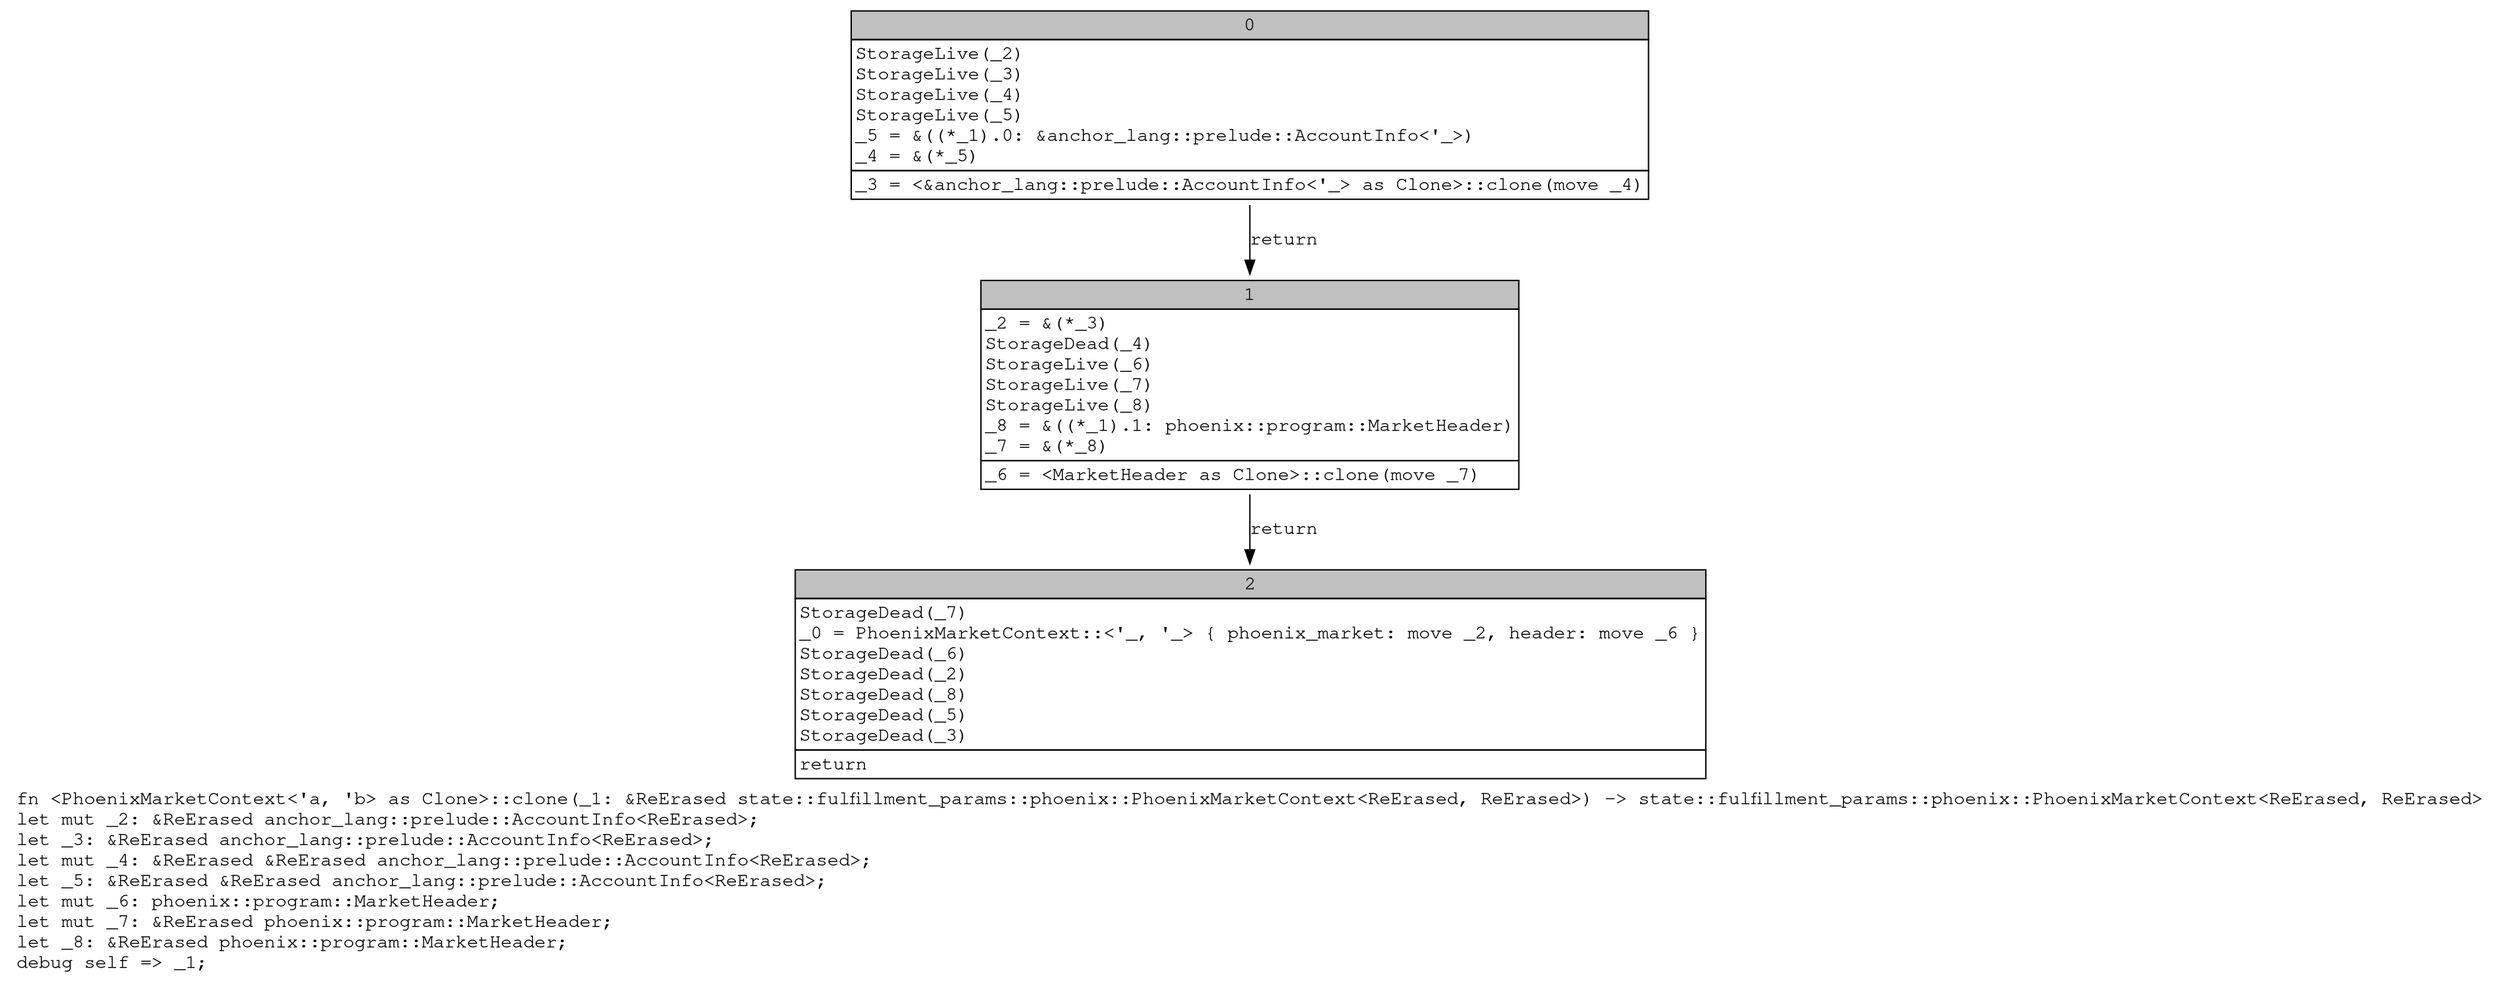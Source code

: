 digraph Mir_0_16292 {
    graph [fontname="Courier, monospace"];
    node [fontname="Courier, monospace"];
    edge [fontname="Courier, monospace"];
    label=<fn &lt;PhoenixMarketContext&lt;'a, 'b&gt; as Clone&gt;::clone(_1: &amp;ReErased state::fulfillment_params::phoenix::PhoenixMarketContext&lt;ReErased, ReErased&gt;) -&gt; state::fulfillment_params::phoenix::PhoenixMarketContext&lt;ReErased, ReErased&gt;<br align="left"/>let mut _2: &amp;ReErased anchor_lang::prelude::AccountInfo&lt;ReErased&gt;;<br align="left"/>let _3: &amp;ReErased anchor_lang::prelude::AccountInfo&lt;ReErased&gt;;<br align="left"/>let mut _4: &amp;ReErased &amp;ReErased anchor_lang::prelude::AccountInfo&lt;ReErased&gt;;<br align="left"/>let _5: &amp;ReErased &amp;ReErased anchor_lang::prelude::AccountInfo&lt;ReErased&gt;;<br align="left"/>let mut _6: phoenix::program::MarketHeader;<br align="left"/>let mut _7: &amp;ReErased phoenix::program::MarketHeader;<br align="left"/>let _8: &amp;ReErased phoenix::program::MarketHeader;<br align="left"/>debug self =&gt; _1;<br align="left"/>>;
    bb0__0_16292 [shape="none", label=<<table border="0" cellborder="1" cellspacing="0"><tr><td bgcolor="gray" align="center" colspan="1">0</td></tr><tr><td align="left" balign="left">StorageLive(_2)<br/>StorageLive(_3)<br/>StorageLive(_4)<br/>StorageLive(_5)<br/>_5 = &amp;((*_1).0: &amp;anchor_lang::prelude::AccountInfo&lt;'_&gt;)<br/>_4 = &amp;(*_5)<br/></td></tr><tr><td align="left">_3 = &lt;&amp;anchor_lang::prelude::AccountInfo&lt;'_&gt; as Clone&gt;::clone(move _4)</td></tr></table>>];
    bb1__0_16292 [shape="none", label=<<table border="0" cellborder="1" cellspacing="0"><tr><td bgcolor="gray" align="center" colspan="1">1</td></tr><tr><td align="left" balign="left">_2 = &amp;(*_3)<br/>StorageDead(_4)<br/>StorageLive(_6)<br/>StorageLive(_7)<br/>StorageLive(_8)<br/>_8 = &amp;((*_1).1: phoenix::program::MarketHeader)<br/>_7 = &amp;(*_8)<br/></td></tr><tr><td align="left">_6 = &lt;MarketHeader as Clone&gt;::clone(move _7)</td></tr></table>>];
    bb2__0_16292 [shape="none", label=<<table border="0" cellborder="1" cellspacing="0"><tr><td bgcolor="gray" align="center" colspan="1">2</td></tr><tr><td align="left" balign="left">StorageDead(_7)<br/>_0 = PhoenixMarketContext::&lt;'_, '_&gt; { phoenix_market: move _2, header: move _6 }<br/>StorageDead(_6)<br/>StorageDead(_2)<br/>StorageDead(_8)<br/>StorageDead(_5)<br/>StorageDead(_3)<br/></td></tr><tr><td align="left">return</td></tr></table>>];
    bb0__0_16292 -> bb1__0_16292 [label="return"];
    bb1__0_16292 -> bb2__0_16292 [label="return"];
}
